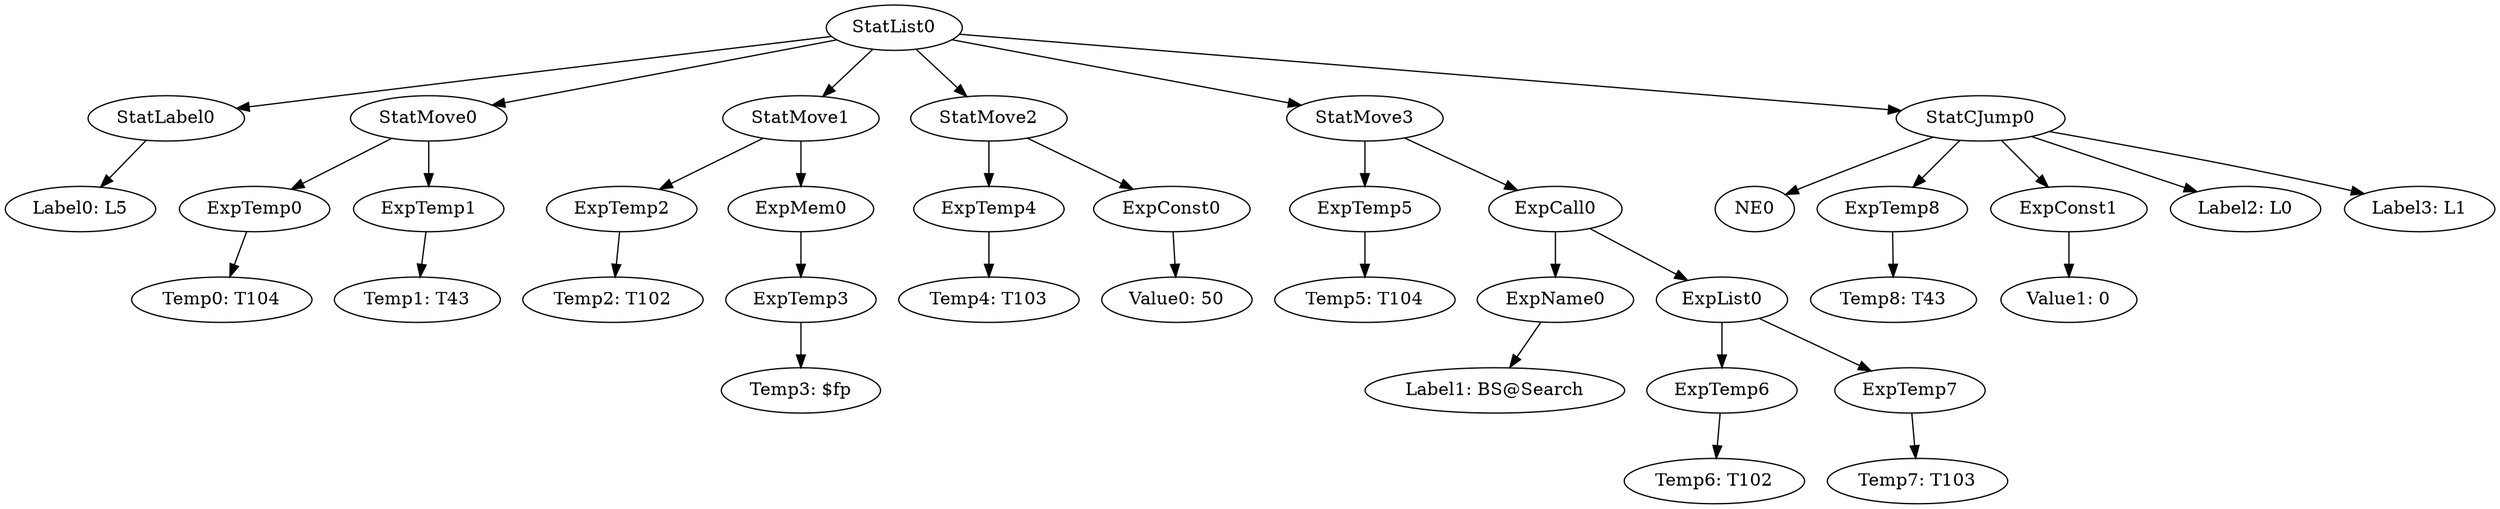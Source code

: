 digraph {
	ordering = out;
	StatCJump0 -> NE0;
	StatCJump0 -> ExpTemp8;
	StatCJump0 -> ExpConst1;
	StatCJump0 -> "Label2: L0";
	StatCJump0 -> "Label3: L1";
	ExpList0 -> ExpTemp6;
	ExpList0 -> ExpTemp7;
	ExpTemp6 -> "Temp6: T102";
	ExpTemp7 -> "Temp7: T103";
	ExpName0 -> "Label1: BS@Search";
	StatMove3 -> ExpTemp5;
	StatMove3 -> ExpCall0;
	ExpTemp5 -> "Temp5: T104";
	ExpConst0 -> "Value0: 50";
	StatMove0 -> ExpTemp0;
	StatMove0 -> ExpTemp1;
	ExpTemp0 -> "Temp0: T104";
	StatList0 -> StatLabel0;
	StatList0 -> StatMove0;
	StatList0 -> StatMove1;
	StatList0 -> StatMove2;
	StatList0 -> StatMove3;
	StatList0 -> StatCJump0;
	StatLabel0 -> "Label0: L5";
	StatMove2 -> ExpTemp4;
	StatMove2 -> ExpConst0;
	ExpTemp2 -> "Temp2: T102";
	ExpTemp3 -> "Temp3: $fp";
	ExpTemp1 -> "Temp1: T43";
	ExpConst1 -> "Value1: 0";
	StatMove1 -> ExpTemp2;
	StatMove1 -> ExpMem0;
	ExpTemp8 -> "Temp8: T43";
	ExpMem0 -> ExpTemp3;
	ExpCall0 -> ExpName0;
	ExpCall0 -> ExpList0;
	ExpTemp4 -> "Temp4: T103";
}

